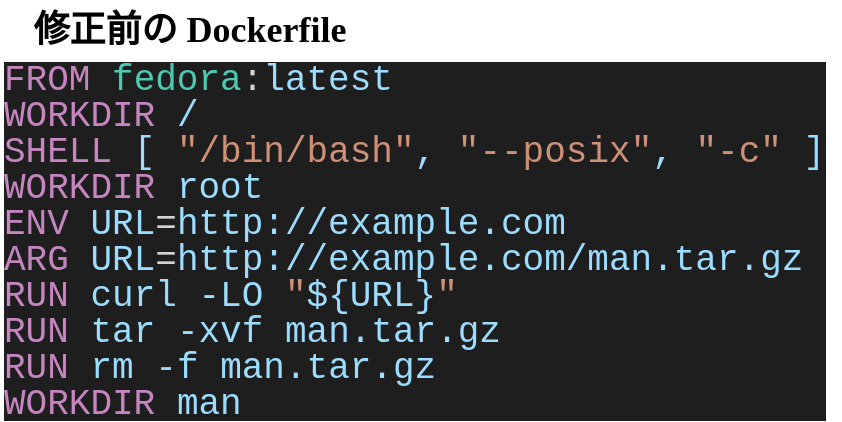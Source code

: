 <mxfile>
    <diagram id="oqh_dH5F2A2GkGcUJ7IB" name="ページ1">
        <mxGraphModel dx="803" dy="875" grid="1" gridSize="10" guides="1" tooltips="1" connect="1" arrows="1" fold="1" page="1" pageScale="1" pageWidth="583" pageHeight="413" math="0" shadow="0">
            <root>
                <mxCell id="0"/>
                <mxCell id="1" parent="0"/>
                <mxCell id="2" value="&lt;div style=&quot;color: rgb(212, 212, 212); background-color: rgb(30, 30, 30); font-family: Menlo, Monaco, &amp;quot;Courier New&amp;quot;, monospace; line-height: 18px; font-size: 18px;&quot;&gt;&lt;div&gt;&lt;span style=&quot;color: #c586c0;&quot;&gt;FROM&lt;/span&gt; &lt;span style=&quot;color: #4ec9b0;&quot;&gt;fedora&lt;/span&gt;:&lt;span style=&quot;color: #9cdcfe;&quot;&gt;latest&lt;/span&gt;&lt;/div&gt;&lt;div&gt;&lt;span style=&quot;color: #c586c0;&quot;&gt;WORKDIR&lt;/span&gt; &lt;span style=&quot;color: #9cdcfe;&quot;&gt;/&lt;/span&gt;&lt;/div&gt;&lt;div&gt;&lt;span style=&quot;color: #c586c0;&quot;&gt;SHELL&lt;/span&gt; &lt;span style=&quot;color: #9cdcfe;&quot;&gt;[&lt;/span&gt; &lt;span style=&quot;color: #ce9178;&quot;&gt;&quot;/bin/bash&quot;&lt;/span&gt;&lt;span style=&quot;color: #9cdcfe;&quot;&gt;,&lt;/span&gt; &lt;span style=&quot;color: #ce9178;&quot;&gt;&quot;--posix&quot;&lt;/span&gt;&lt;span style=&quot;color: #9cdcfe;&quot;&gt;,&lt;/span&gt; &lt;span style=&quot;color: #ce9178;&quot;&gt;&quot;-c&quot;&lt;/span&gt; &lt;span style=&quot;color: #9cdcfe;&quot;&gt;]&lt;/span&gt;&lt;/div&gt;&lt;div&gt;&lt;span style=&quot;color: #c586c0;&quot;&gt;WORKDIR&lt;/span&gt; &lt;span style=&quot;color: #9cdcfe;&quot;&gt;root&lt;/span&gt;&lt;/div&gt;&lt;div&gt;&lt;span style=&quot;color: #c586c0;&quot;&gt;ENV&lt;/span&gt; &lt;span style=&quot;color: #9cdcfe;&quot;&gt;URL&lt;/span&gt;=&lt;span style=&quot;color: #9cdcfe;&quot;&gt;http://example.com&lt;/span&gt;&lt;/div&gt;&lt;div&gt;&lt;span style=&quot;color: #c586c0;&quot;&gt;ARG&lt;/span&gt; &lt;span style=&quot;color: #9cdcfe;&quot;&gt;URL&lt;/span&gt;=&lt;span style=&quot;color: #9cdcfe;&quot;&gt;http://example.com/man.tar.gz&lt;/span&gt;&lt;/div&gt;&lt;div&gt;&lt;span style=&quot;color: #c586c0;&quot;&gt;RUN&lt;/span&gt; &lt;span style=&quot;color: #9cdcfe;&quot;&gt;curl&lt;/span&gt; &lt;span style=&quot;color: #9cdcfe;&quot;&gt;-LO&lt;/span&gt;&amp;nbsp;&lt;span style=&quot;color: #ce9178;&quot;&gt;&quot;&lt;/span&gt;&lt;span style=&quot;color: #9cdcfe;&quot;&gt;${URL}&lt;/span&gt;&lt;span style=&quot;color: #ce9178;&quot;&gt;&quot;&lt;/span&gt;&lt;/div&gt;&lt;div&gt;&lt;span style=&quot;color: #c586c0;&quot;&gt;RUN&lt;/span&gt; &lt;span style=&quot;color: #9cdcfe;&quot;&gt;tar&lt;/span&gt; &lt;span style=&quot;color: #9cdcfe;&quot;&gt;-xvf&lt;/span&gt; &lt;span style=&quot;color: #9cdcfe;&quot;&gt;man.tar.gz&lt;/span&gt;&lt;/div&gt;&lt;div&gt;&lt;span style=&quot;color: #c586c0;&quot;&gt;RUN&lt;/span&gt; &lt;span style=&quot;color: #9cdcfe;&quot;&gt;rm&lt;/span&gt; &lt;span style=&quot;color: #9cdcfe;&quot;&gt;-f&lt;/span&gt; &lt;span style=&quot;color: #9cdcfe;&quot;&gt;man.tar.gz&lt;/span&gt;&lt;/div&gt;&lt;div style=&quot;&quot;&gt;&lt;span style=&quot;color: #c586c0;&quot;&gt;WORKDIR&lt;/span&gt; &lt;span style=&quot;color: #9cdcfe;&quot;&gt;man&lt;/span&gt;&lt;/div&gt;&lt;/div&gt;" style="text;html=1;strokeColor=none;fillColor=none;align=left;verticalAlign=middle;whiteSpace=wrap;rounded=0;fontFamily=Noto Sans JP;fontSource=https%3A%2F%2Ffonts.googleapis.com%2Fcss%3Ffamily%3DNoto%2BSans%2BJP;" parent="1" vertex="1">
                    <mxGeometry y="40" width="420" height="180" as="geometry"/>
                </mxCell>
                <mxCell id="4" value="修正前の Dockerfile" style="text;html=1;strokeColor=none;fillColor=none;align=center;verticalAlign=middle;whiteSpace=wrap;rounded=0;fontSize=18;fontStyle=1;fontFamily=Noto Sans JP;fontSource=https%3A%2F%2Ffonts.googleapis.com%2Fcss%3Ffamily%3DNoto%2BSans%2BJP;" parent="1" vertex="1">
                    <mxGeometry x="10" y="10" width="170" height="30" as="geometry"/>
                </mxCell>
            </root>
        </mxGraphModel>
    </diagram>
</mxfile>